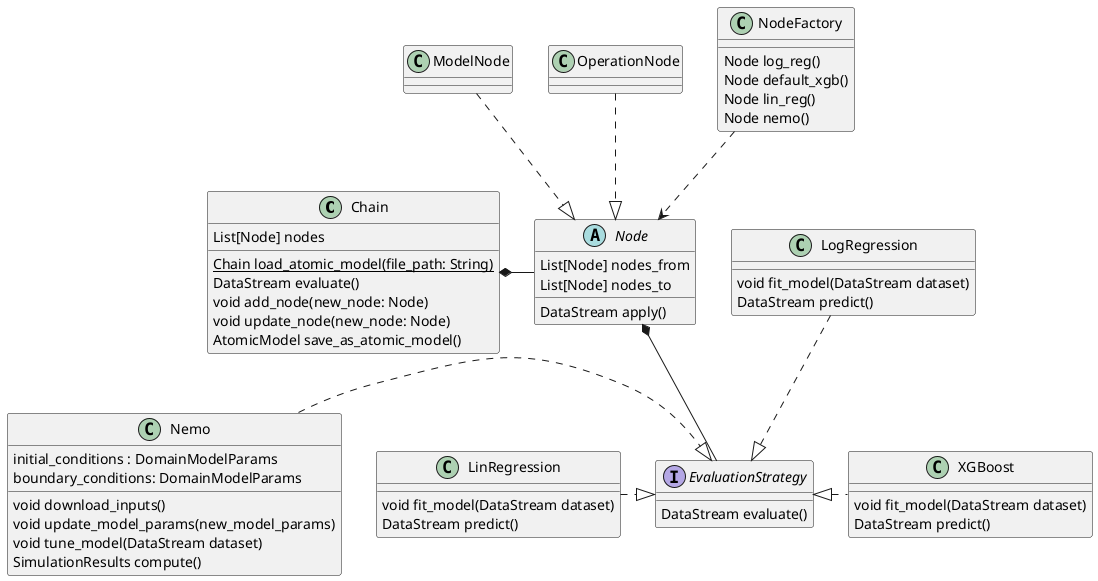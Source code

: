 @startuml

class Chain {
    List[Node] nodes
    {static} Chain load_atomic_model(file_path: String)
    DataStream evaluate()
    void add_node(new_node: Node)
    void update_node(new_node: Node)
    AtomicModel save_as_atomic_model()
}

abstract class Node {
    List[Node] nodes_from
    List[Node] nodes_to
    DataStream apply()
}

class Nemo {
    initial_conditions : DomainModelParams
    boundary_conditions: DomainModelParams
    void download_inputs()
    void update_model_params(new_model_params)
    void tune_model(DataStream dataset)
    SimulationResults compute()
}

class ModelNode {

}

class OperationNode {

}

class XGBoost {
    void fit_model(DataStream dataset)
    DataStream predict()
}

class LogRegression {
    void fit_model(DataStream dataset)
    DataStream predict()
}


class LinRegression {
    void fit_model(DataStream dataset)
    DataStream predict()
}

class NodeFactory {
    Node log_reg()
    Node default_xgb()
    Node lin_reg()
    Node nemo()
}



interface EvaluationStrategy {
    DataStream evaluate()
}

Chain *-right- Node
ModelNode ..|> Node
OperationNode ..|> Node

Node *-- EvaluationStrategy
Nemo ..-right-|> EvaluationStrategy
XGBoost ..-left-|> EvaluationStrategy
LogRegression ..|> EvaluationStrategy
LinRegression ..-right-|> EvaluationStrategy

NodeFactory ..> Node


@enduml